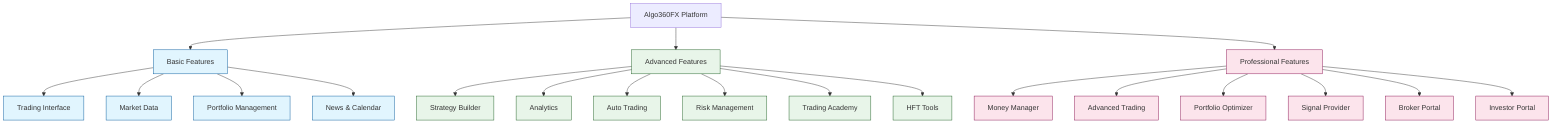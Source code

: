 graph TD
    A[Algo360FX Platform] --> B[Basic Features]
    A --> C[Advanced Features]
    A --> D[Professional Features]

    B --> B1[Trading Interface]
    B --> B2[Market Data]
    B --> B3[Portfolio Management]
    B --> B4[News & Calendar]

    C --> C1[Strategy Builder]
    C --> C2[Analytics]
    C --> C3[Auto Trading]
    C --> C4[Risk Management]
    C --> C5[Trading Academy]
    C --> C6[HFT Tools]

    D --> D1[Money Manager]
    D --> D2[Advanced Trading]
    D --> D3[Portfolio Optimizer]
    D --> D4[Signal Provider]
    D --> D5[Broker Portal]
    D --> D6[Investor Portal]

    classDef basic fill:#e1f5fe,stroke:#01579b
    classDef advanced fill:#e8f5e9,stroke:#1b5e20
    classDef pro fill:#fce4ec,stroke:#880e4f
    
    class B,B1,B2,B3,B4 basic
    class C,C1,C2,C3,C4,C5,C6 advanced
    class D,D1,D2,D3,D4,D5,D6 pro